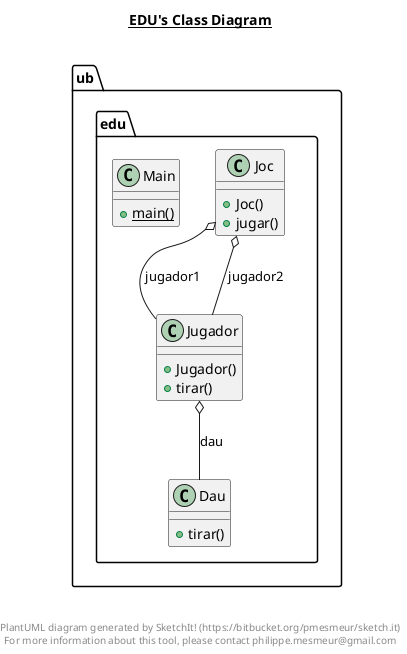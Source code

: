 @startuml

title __EDU's Class Diagram__\n

  namespace ub.edu {
    class ub.edu.Dau {
        + tirar()
    }
  }
  

  namespace ub.edu {
    class ub.edu.Joc {
        + Joc()
        + jugar()
    }
  }
  

  namespace ub.edu {
    class ub.edu.Jugador {
        + Jugador()
        + tirar()
    }
  }
  

  namespace ub.edu {
    class ub.edu.Main {
        {static} + main()
    }
  }
  

  ub.edu.Joc o-- ub.edu.Jugador : jugador1
  ub.edu.Joc o-- ub.edu.Jugador : jugador2
  ub.edu.Jugador o-- ub.edu.Dau : dau


right footer


PlantUML diagram generated by SketchIt! (https://bitbucket.org/pmesmeur/sketch.it)
For more information about this tool, please contact philippe.mesmeur@gmail.com
endfooter

@enduml
